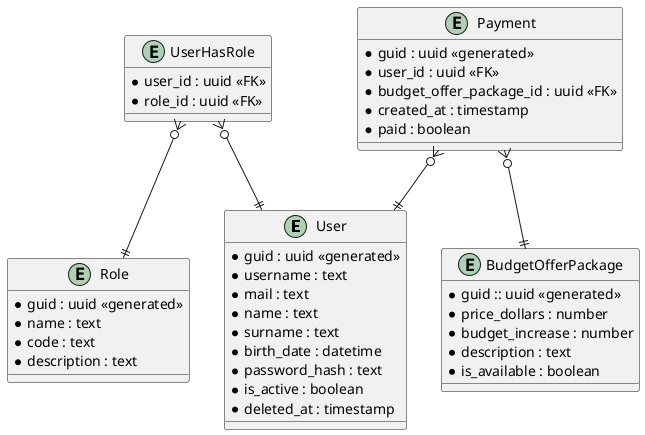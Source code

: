 @startuml

entity User {
    * guid : uuid <<generated>>
    * username : text
    * mail : text
    * name : text
    * surname : text
    * birth_date : datetime
    * password_hash : text
    * is_active : boolean
    * deleted_at : timestamp
}

entity UserHasRole {
    * user_id : uuid <<FK>>
    * role_id : uuid <<FK>>
}

entity Role {
    * guid : uuid <<generated>>
    * name : text
    * code : text
    * description : text
}

entity Payment {
    * guid : uuid <<generated>>
    * user_id : uuid <<FK>>
    * budget_offer_package_id : uuid <<FK>>
    * created_at : timestamp
    * paid : boolean
}

entity BudgetOfferPackage {
    * guid :: uuid <<generated>>
    * price_dollars : number
    * budget_increase : number
    * description : text
    * is_available : boolean
}

UserHasRole }o--|| Role
UserHasRole }o--|| User

Payment }o--|| User
Payment }o--|| BudgetOfferPackage

@enduml